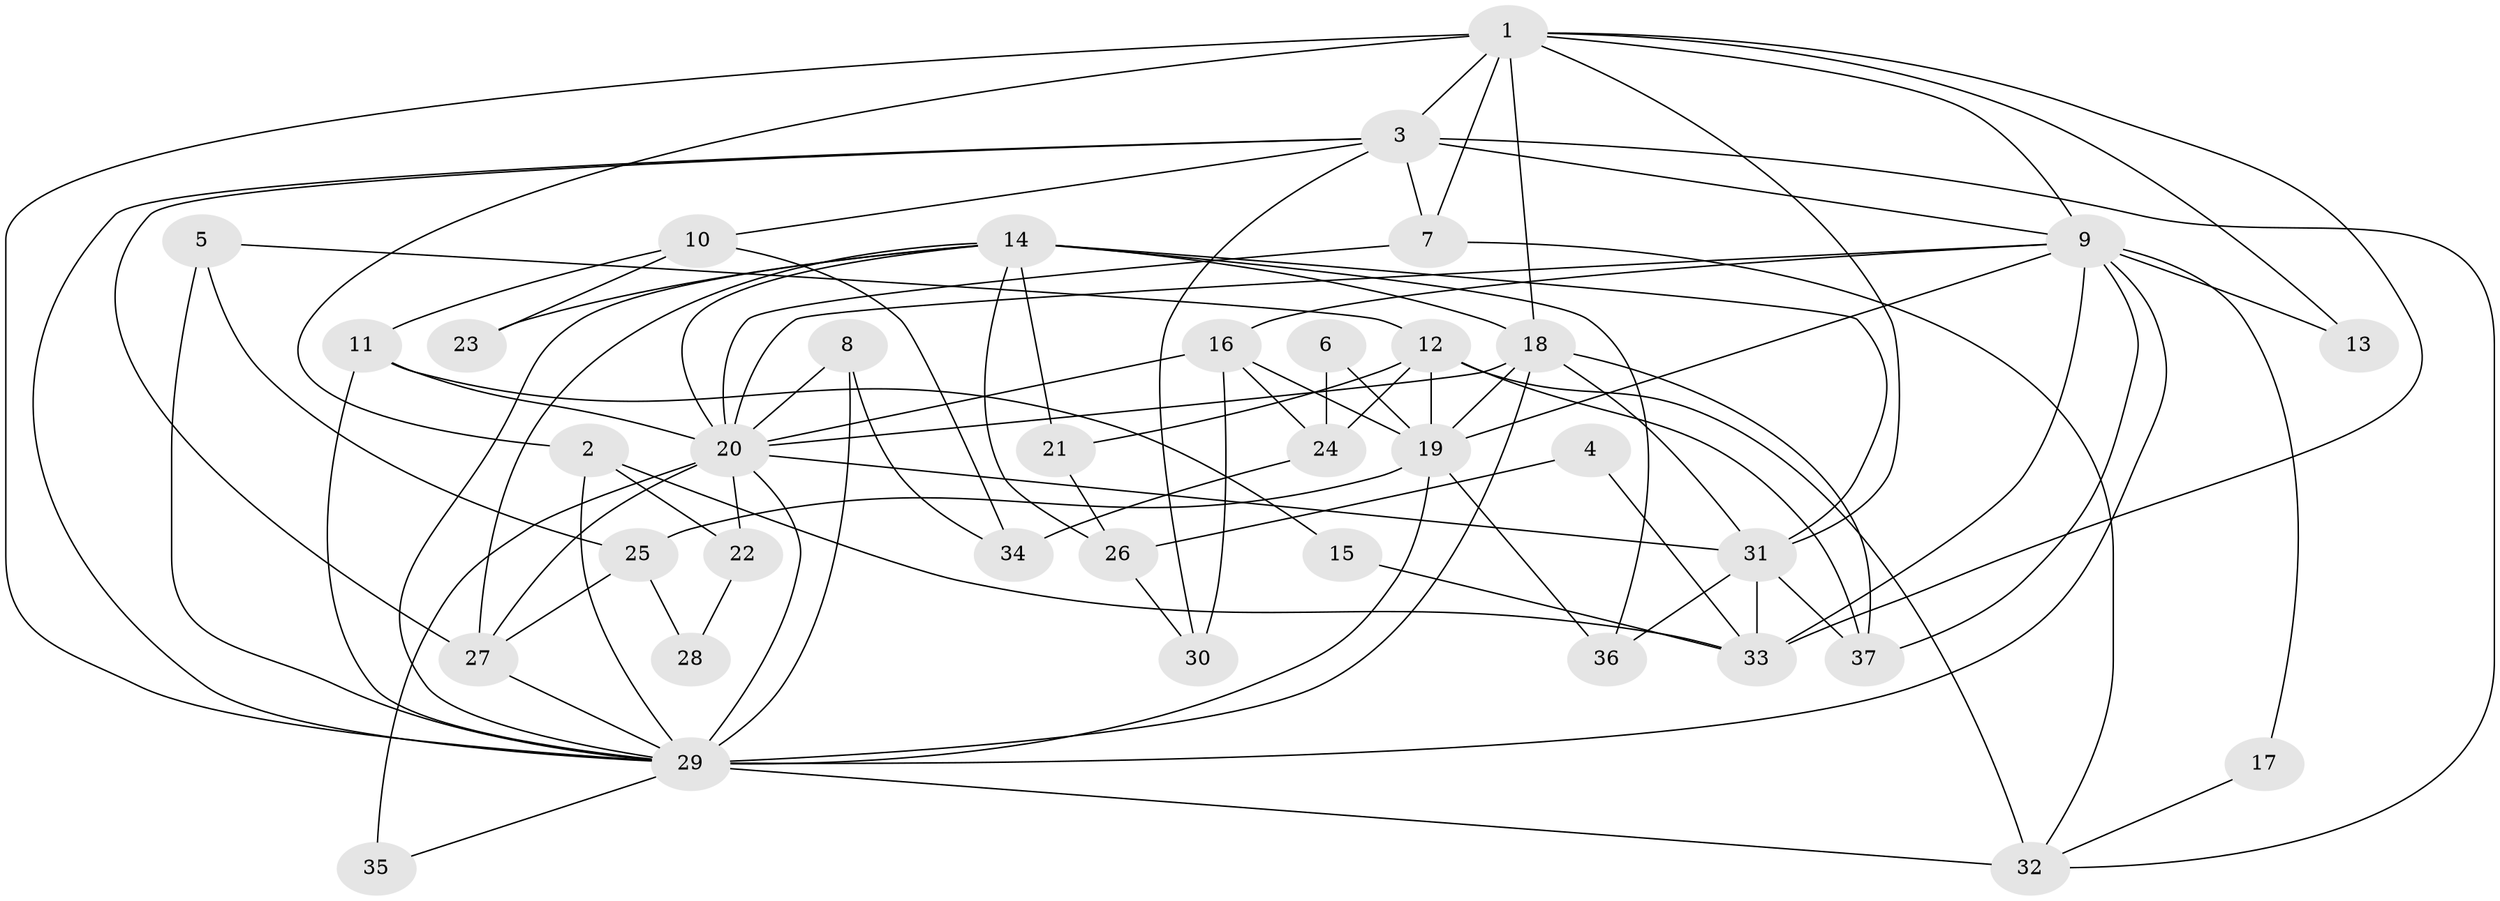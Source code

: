 // original degree distribution, {7: 0.0410958904109589, 4: 0.2602739726027397, 5: 0.2602739726027397, 2: 0.1506849315068493, 3: 0.2191780821917808, 6: 0.0684931506849315}
// Generated by graph-tools (version 1.1) at 2025/36/03/09/25 02:36:19]
// undirected, 37 vertices, 90 edges
graph export_dot {
graph [start="1"]
  node [color=gray90,style=filled];
  1;
  2;
  3;
  4;
  5;
  6;
  7;
  8;
  9;
  10;
  11;
  12;
  13;
  14;
  15;
  16;
  17;
  18;
  19;
  20;
  21;
  22;
  23;
  24;
  25;
  26;
  27;
  28;
  29;
  30;
  31;
  32;
  33;
  34;
  35;
  36;
  37;
  1 -- 2 [weight=1.0];
  1 -- 3 [weight=3.0];
  1 -- 7 [weight=1.0];
  1 -- 9 [weight=1.0];
  1 -- 13 [weight=1.0];
  1 -- 18 [weight=2.0];
  1 -- 29 [weight=2.0];
  1 -- 31 [weight=1.0];
  1 -- 33 [weight=2.0];
  2 -- 22 [weight=1.0];
  2 -- 29 [weight=1.0];
  2 -- 33 [weight=1.0];
  3 -- 7 [weight=1.0];
  3 -- 9 [weight=1.0];
  3 -- 10 [weight=1.0];
  3 -- 27 [weight=1.0];
  3 -- 29 [weight=1.0];
  3 -- 30 [weight=1.0];
  3 -- 32 [weight=1.0];
  4 -- 26 [weight=1.0];
  4 -- 33 [weight=1.0];
  5 -- 12 [weight=1.0];
  5 -- 25 [weight=1.0];
  5 -- 29 [weight=1.0];
  6 -- 19 [weight=1.0];
  6 -- 24 [weight=1.0];
  7 -- 20 [weight=1.0];
  7 -- 32 [weight=1.0];
  8 -- 20 [weight=1.0];
  8 -- 29 [weight=2.0];
  8 -- 34 [weight=1.0];
  9 -- 13 [weight=1.0];
  9 -- 16 [weight=1.0];
  9 -- 17 [weight=1.0];
  9 -- 19 [weight=1.0];
  9 -- 20 [weight=1.0];
  9 -- 29 [weight=1.0];
  9 -- 33 [weight=1.0];
  9 -- 37 [weight=1.0];
  10 -- 11 [weight=1.0];
  10 -- 23 [weight=1.0];
  10 -- 34 [weight=1.0];
  11 -- 15 [weight=1.0];
  11 -- 20 [weight=1.0];
  11 -- 29 [weight=1.0];
  12 -- 19 [weight=3.0];
  12 -- 21 [weight=1.0];
  12 -- 24 [weight=1.0];
  12 -- 32 [weight=2.0];
  12 -- 37 [weight=1.0];
  14 -- 18 [weight=1.0];
  14 -- 20 [weight=1.0];
  14 -- 21 [weight=2.0];
  14 -- 23 [weight=1.0];
  14 -- 26 [weight=1.0];
  14 -- 27 [weight=1.0];
  14 -- 29 [weight=2.0];
  14 -- 31 [weight=2.0];
  14 -- 36 [weight=1.0];
  15 -- 33 [weight=1.0];
  16 -- 19 [weight=1.0];
  16 -- 20 [weight=1.0];
  16 -- 24 [weight=1.0];
  16 -- 30 [weight=1.0];
  17 -- 32 [weight=1.0];
  18 -- 19 [weight=1.0];
  18 -- 20 [weight=2.0];
  18 -- 29 [weight=4.0];
  18 -- 31 [weight=1.0];
  18 -- 37 [weight=1.0];
  19 -- 25 [weight=2.0];
  19 -- 29 [weight=1.0];
  19 -- 36 [weight=2.0];
  20 -- 22 [weight=1.0];
  20 -- 27 [weight=1.0];
  20 -- 29 [weight=1.0];
  20 -- 31 [weight=1.0];
  20 -- 35 [weight=1.0];
  21 -- 26 [weight=1.0];
  22 -- 28 [weight=1.0];
  24 -- 34 [weight=1.0];
  25 -- 27 [weight=1.0];
  25 -- 28 [weight=1.0];
  26 -- 30 [weight=1.0];
  27 -- 29 [weight=1.0];
  29 -- 32 [weight=1.0];
  29 -- 35 [weight=1.0];
  31 -- 33 [weight=1.0];
  31 -- 36 [weight=1.0];
  31 -- 37 [weight=1.0];
}
